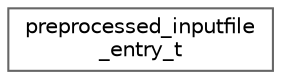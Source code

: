 digraph "类继承关系图"
{
 // LATEX_PDF_SIZE
  bgcolor="transparent";
  edge [fontname=Helvetica,fontsize=10,labelfontname=Helvetica,labelfontsize=10];
  node [fontname=Helvetica,fontsize=10,shape=box,height=0.2,width=0.4];
  rankdir="LR";
  Node0 [id="Node000000",label="preprocessed_inputfile\l_entry_t",height=0.2,width=0.4,color="grey40", fillcolor="white", style="filled",URL="$structpreprocessed__inputfile__entry__t.html",tooltip=" "];
}
